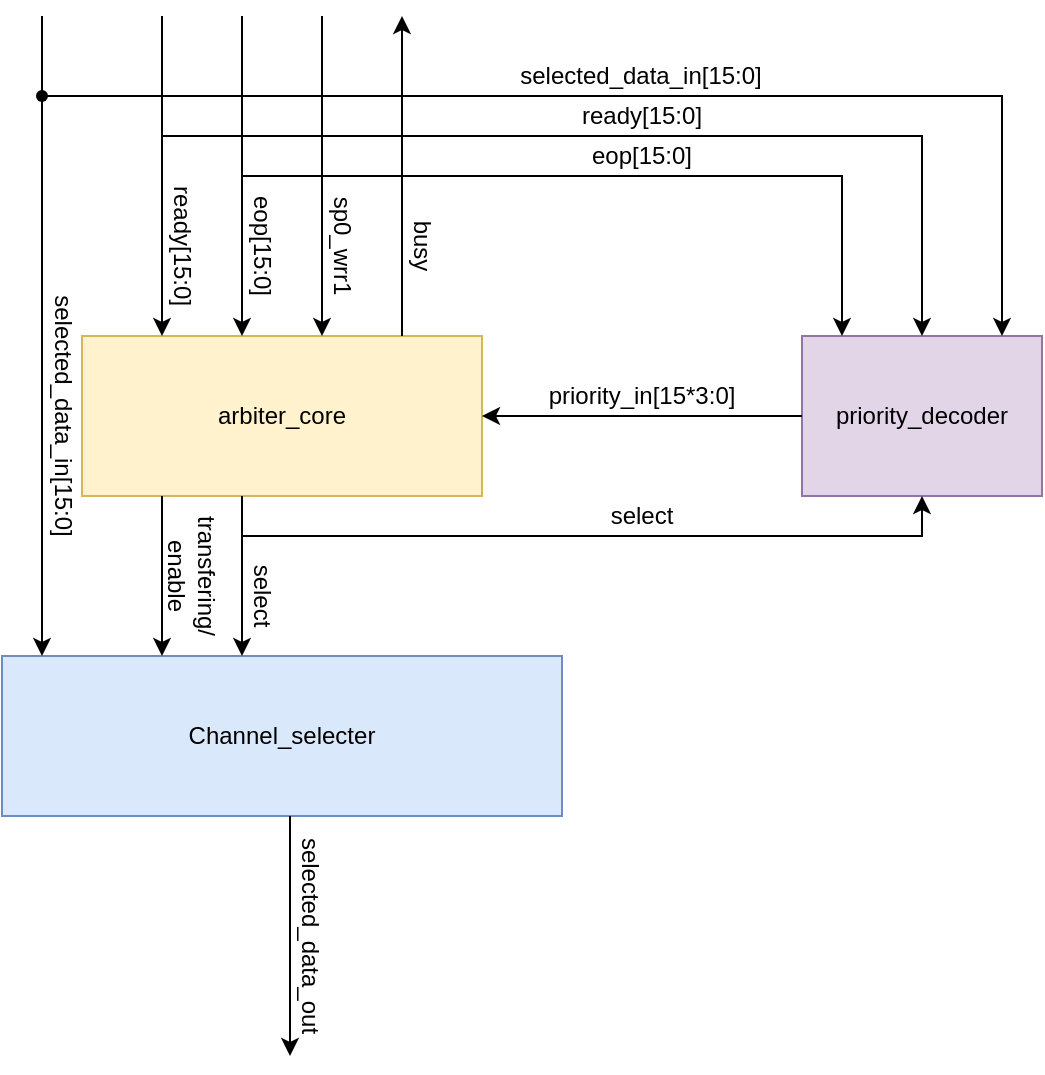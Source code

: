 <mxfile version="24.2.5" type="device">
  <diagram name="第 1 页" id="aDVClLwwEP9rFYvb4sIf">
    <mxGraphModel dx="545" dy="1548" grid="1" gridSize="10" guides="1" tooltips="1" connect="1" arrows="1" fold="1" page="1" pageScale="1" pageWidth="827" pageHeight="1169" math="0" shadow="0">
      <root>
        <mxCell id="0" />
        <mxCell id="1" parent="0" />
        <mxCell id="xwUSgQPvgnOLGQ-sqYbP-5" value="Channel_selecter" style="rounded=0;whiteSpace=wrap;html=1;connectable=0;fillColor=#dae8fc;strokeColor=#6c8ebf;" parent="1" vertex="1">
          <mxGeometry x="200" y="240" width="280" height="80" as="geometry" />
        </mxCell>
        <mxCell id="xwUSgQPvgnOLGQ-sqYbP-7" value="" style="endArrow=classic;html=1;rounded=0;" parent="1" edge="1">
          <mxGeometry width="50" height="50" relative="1" as="geometry">
            <mxPoint x="220" y="-80" as="sourcePoint" />
            <mxPoint x="220" y="240" as="targetPoint" />
          </mxGeometry>
        </mxCell>
        <mxCell id="xwUSgQPvgnOLGQ-sqYbP-8" value="selected_data_in[15:0]" style="text;html=1;align=center;verticalAlign=middle;whiteSpace=wrap;rounded=0;rotation=90;aspect=fixed;" parent="1" vertex="1">
          <mxGeometry x="180" y="110" width="101.01" height="20" as="geometry" />
        </mxCell>
        <mxCell id="xwUSgQPvgnOLGQ-sqYbP-9" value="" style="endArrow=classic;html=1;rounded=0;exitX=0;exitY=1;exitDx=0;exitDy=0;entryX=1;entryY=1;entryDx=0;entryDy=0;" parent="1" source="xwUSgQPvgnOLGQ-sqYbP-10" target="xwUSgQPvgnOLGQ-sqYbP-10" edge="1">
          <mxGeometry width="50" height="50" relative="1" as="geometry">
            <mxPoint x="280" y="260" as="sourcePoint" />
            <mxPoint x="280" y="440" as="targetPoint" />
          </mxGeometry>
        </mxCell>
        <mxCell id="xwUSgQPvgnOLGQ-sqYbP-10" value="selected_data_out" style="text;html=1;align=center;verticalAlign=middle;whiteSpace=wrap;rounded=0;rotation=90;" parent="1" vertex="1">
          <mxGeometry x="294" y="370" width="120" height="20" as="geometry" />
        </mxCell>
        <mxCell id="xwUSgQPvgnOLGQ-sqYbP-11" value="arbiter_core" style="rounded=0;whiteSpace=wrap;html=1;connectable=0;fillColor=#fff2cc;strokeColor=#d6b656;" parent="1" vertex="1">
          <mxGeometry x="240" y="80" width="200" height="80" as="geometry" />
        </mxCell>
        <mxCell id="xwUSgQPvgnOLGQ-sqYbP-12" value="" style="endArrow=classic;html=1;rounded=0;" parent="1" edge="1">
          <mxGeometry width="50" height="50" relative="1" as="geometry">
            <mxPoint x="280" y="-80" as="sourcePoint" />
            <mxPoint x="280" y="80" as="targetPoint" />
          </mxGeometry>
        </mxCell>
        <mxCell id="xwUSgQPvgnOLGQ-sqYbP-14" value="ready[15:0]" style="text;html=1;align=center;verticalAlign=middle;whiteSpace=wrap;rounded=0;rotation=90;" parent="1" vertex="1">
          <mxGeometry x="260" y="20" width="60" height="30" as="geometry" />
        </mxCell>
        <mxCell id="xwUSgQPvgnOLGQ-sqYbP-15" value="" style="endArrow=classic;html=1;rounded=0;" parent="1" edge="1">
          <mxGeometry width="50" height="50" relative="1" as="geometry">
            <mxPoint x="320" y="-80" as="sourcePoint" />
            <mxPoint x="320" y="80" as="targetPoint" />
          </mxGeometry>
        </mxCell>
        <mxCell id="xwUSgQPvgnOLGQ-sqYbP-16" value="eop[15:0]" style="text;html=1;align=center;verticalAlign=middle;whiteSpace=wrap;rounded=0;rotation=90;" parent="1" vertex="1">
          <mxGeometry x="300" y="20" width="60" height="30" as="geometry" />
        </mxCell>
        <mxCell id="xwUSgQPvgnOLGQ-sqYbP-17" value="" style="endArrow=classic;html=1;rounded=0;" parent="1" edge="1">
          <mxGeometry width="50" height="50" relative="1" as="geometry">
            <mxPoint x="280" y="160" as="sourcePoint" />
            <mxPoint x="280" y="240" as="targetPoint" />
          </mxGeometry>
        </mxCell>
        <mxCell id="xwUSgQPvgnOLGQ-sqYbP-18" value="transfering/&lt;div&gt;enable&lt;/div&gt;" style="text;html=1;align=center;verticalAlign=middle;whiteSpace=wrap;rounded=0;rotation=90;" parent="1" vertex="1">
          <mxGeometry x="260" y="185" width="70" height="30" as="geometry" />
        </mxCell>
        <mxCell id="xwUSgQPvgnOLGQ-sqYbP-19" value="" style="endArrow=classic;html=1;rounded=0;" parent="1" edge="1">
          <mxGeometry width="50" height="50" relative="1" as="geometry">
            <mxPoint x="320" y="160" as="sourcePoint" />
            <mxPoint x="320" y="240" as="targetPoint" />
          </mxGeometry>
        </mxCell>
        <mxCell id="xwUSgQPvgnOLGQ-sqYbP-21" value="select" style="text;html=1;align=center;verticalAlign=middle;whiteSpace=wrap;rounded=0;rotation=90;connectable=0;" parent="1" vertex="1">
          <mxGeometry x="300" y="195" width="60" height="30" as="geometry" />
        </mxCell>
        <mxCell id="xwUSgQPvgnOLGQ-sqYbP-22" value="priority_decoder" style="rounded=0;whiteSpace=wrap;html=1;fillColor=#e1d5e7;strokeColor=#9673a6;connectable=0;" parent="1" vertex="1">
          <mxGeometry x="600" y="80" width="120" height="80" as="geometry" />
        </mxCell>
        <mxCell id="xwUSgQPvgnOLGQ-sqYbP-23" value="" style="endArrow=classic;html=1;rounded=0;" parent="1" edge="1">
          <mxGeometry width="50" height="50" relative="1" as="geometry">
            <mxPoint x="600" y="120" as="sourcePoint" />
            <mxPoint x="440" y="120" as="targetPoint" />
          </mxGeometry>
        </mxCell>
        <mxCell id="xwUSgQPvgnOLGQ-sqYbP-26" value="priority_in[15*3:0]" style="text;html=1;align=center;verticalAlign=middle;whiteSpace=wrap;rounded=0;" parent="1" vertex="1">
          <mxGeometry x="490" y="90" width="60" height="40" as="geometry" />
        </mxCell>
        <mxCell id="xwUSgQPvgnOLGQ-sqYbP-27" value="" style="endArrow=classic;html=1;rounded=0;" parent="1" edge="1">
          <mxGeometry width="50" height="50" relative="1" as="geometry">
            <mxPoint x="220" y="-40" as="sourcePoint" />
            <mxPoint x="700" y="80" as="targetPoint" />
            <Array as="points">
              <mxPoint x="700" y="-40" />
            </Array>
          </mxGeometry>
        </mxCell>
        <mxCell id="xwUSgQPvgnOLGQ-sqYbP-28" value="selected_data_in[15:0]" style="text;html=1;align=center;verticalAlign=middle;whiteSpace=wrap;rounded=0;rotation=0;aspect=fixed;" parent="1" vertex="1">
          <mxGeometry x="469.49" y="-60" width="101.01" height="20" as="geometry" />
        </mxCell>
        <mxCell id="xwUSgQPvgnOLGQ-sqYbP-29" value="" style="shape=waypoint;sketch=0;fillStyle=solid;size=6;pointerEvents=1;points=[];fillColor=none;resizable=0;rotatable=0;perimeter=centerPerimeter;snapToPoint=1;connectable=0;" parent="1" vertex="1">
          <mxGeometry x="210" y="-50" width="20" height="20" as="geometry" />
        </mxCell>
        <mxCell id="Dxowv6zjLSt3e4Pd8ooW-1" value="" style="endArrow=classic;html=1;rounded=0;" parent="1" edge="1">
          <mxGeometry width="50" height="50" relative="1" as="geometry">
            <mxPoint x="360" y="-80" as="sourcePoint" />
            <mxPoint x="360" y="80" as="targetPoint" />
          </mxGeometry>
        </mxCell>
        <mxCell id="Dxowv6zjLSt3e4Pd8ooW-2" value="sp0_wrr1" style="text;html=1;align=center;verticalAlign=middle;whiteSpace=wrap;rounded=0;rotation=90;" parent="1" vertex="1">
          <mxGeometry x="340" y="20" width="60" height="30" as="geometry" />
        </mxCell>
        <mxCell id="PMhJz7XZ3WwN3H0oMfRw-1" value="" style="endArrow=classic;html=1;rounded=0;" parent="1" edge="1">
          <mxGeometry width="50" height="50" relative="1" as="geometry">
            <mxPoint x="400" y="80" as="sourcePoint" />
            <mxPoint x="400" y="-80" as="targetPoint" />
          </mxGeometry>
        </mxCell>
        <mxCell id="PMhJz7XZ3WwN3H0oMfRw-2" value="busy" style="text;html=1;align=center;verticalAlign=middle;whiteSpace=wrap;rounded=0;rotation=90;" parent="1" vertex="1">
          <mxGeometry x="380" y="20" width="60" height="30" as="geometry" />
        </mxCell>
        <mxCell id="5ZVP2FC0gsAlz8fEtyLb-1" value="" style="endArrow=classic;html=1;rounded=0;" parent="1" edge="1">
          <mxGeometry width="50" height="50" relative="1" as="geometry">
            <mxPoint x="320" as="sourcePoint" />
            <mxPoint x="620" y="80" as="targetPoint" />
            <Array as="points">
              <mxPoint x="620" />
            </Array>
          </mxGeometry>
        </mxCell>
        <mxCell id="5ZVP2FC0gsAlz8fEtyLb-2" value="eop[15:0]" style="text;html=1;align=center;verticalAlign=middle;whiteSpace=wrap;rounded=0;" parent="1" vertex="1">
          <mxGeometry x="490" y="-20" width="60" height="20" as="geometry" />
        </mxCell>
        <mxCell id="5ZVP2FC0gsAlz8fEtyLb-3" value="" style="endArrow=classic;html=1;rounded=0;" parent="1" edge="1">
          <mxGeometry width="50" height="50" relative="1" as="geometry">
            <mxPoint x="320" y="180" as="sourcePoint" />
            <mxPoint x="660" y="160" as="targetPoint" />
            <Array as="points">
              <mxPoint x="660" y="180" />
            </Array>
          </mxGeometry>
        </mxCell>
        <mxCell id="5ZVP2FC0gsAlz8fEtyLb-4" value="select" style="text;html=1;align=center;verticalAlign=middle;whiteSpace=wrap;rounded=0;rotation=0;connectable=0;" parent="1" vertex="1">
          <mxGeometry x="490" y="155" width="60" height="30" as="geometry" />
        </mxCell>
        <mxCell id="ogDnEgEh9GAMvQX92fOk-1" value="" style="endArrow=classic;html=1;rounded=0;" edge="1" parent="1">
          <mxGeometry width="50" height="50" relative="1" as="geometry">
            <mxPoint x="280" y="-20" as="sourcePoint" />
            <mxPoint x="660" y="80" as="targetPoint" />
            <Array as="points">
              <mxPoint x="660" y="-20" />
            </Array>
          </mxGeometry>
        </mxCell>
        <mxCell id="ogDnEgEh9GAMvQX92fOk-2" value="ready[15:0]" style="text;html=1;align=center;verticalAlign=middle;whiteSpace=wrap;rounded=0;rotation=0;" vertex="1" parent="1">
          <mxGeometry x="490" y="-45" width="60" height="30" as="geometry" />
        </mxCell>
      </root>
    </mxGraphModel>
  </diagram>
</mxfile>
